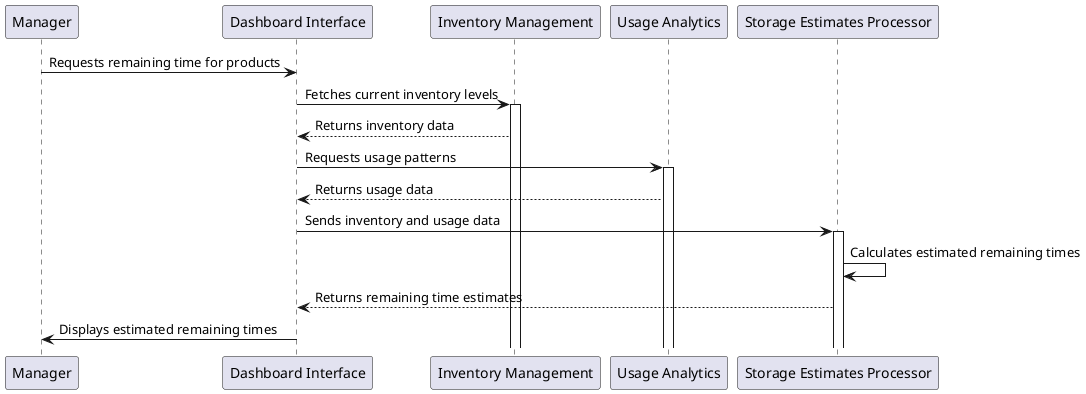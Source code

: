 @startuml
participant Manager as mgr
participant "Dashboard Interface" as dashboard
participant "Inventory Management" as inventory
participant "Usage Analytics" as analytics
participant "Storage Estimates Processor" as processor

mgr -> dashboard : Requests remaining time for products
dashboard -> inventory : Fetches current inventory levels
activate inventory
inventory --> dashboard : Returns inventory data
dashboard -> analytics : Requests usage patterns
activate analytics
analytics --> dashboard : Returns usage data
dashboard -> processor : Sends inventory and usage data
activate processor
processor -> processor : Calculates estimated remaining times
processor --> dashboard : Returns remaining time estimates
dashboard -> mgr : Displays estimated remaining times
@enduml